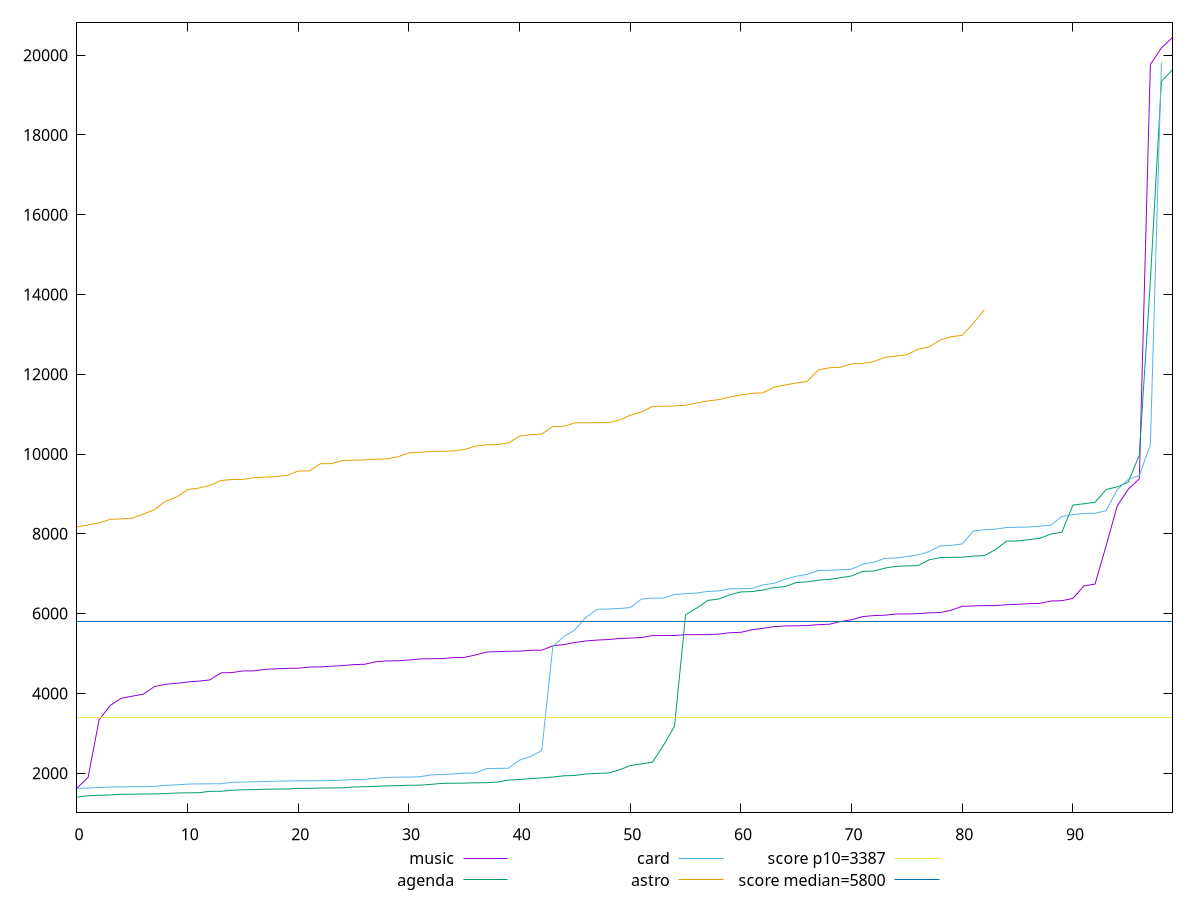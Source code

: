 reset

$music <<EOF
0 1625.5768302680967
1 1892.9199999999996
2 3337.7912988144867
3 3698.8300087513985
4 3877.394020465705
5 3930.363248256455
6 3980.5965975178965
7 4171.5649917468745
8 4228.109166001131
9 4252.306328061081
10 4286.317385421131
11 4307.1172856902385
12 4337.2217688219835
13 4514.319846478154
14 4522.435712627446
15 4562.520662270792
16 4564.782721264599
17 4602.528246716258
18 4616.499596874434
19 4627.81604788636
20 4630.820669987502
21 4658.859332206983
22 4665.166637925965
23 4682.535254278253
24 4695.901804679423
25 4722.2595728380875
26 4730.141150034389
27 4793.23704757685
28 4813.569740557707
29 4818.067889554259
30 4836.160874121264
31 4864.255711124475
32 4870.553707628988
33 4871.543987774138
34 4896.45229582695
35 4902.6573672144195
36 4962.0449575092225
37 5036.471367763348
38 5045.8577748930065
39 5056.434110481479
40 5059.174892103023
41 5080.426861198391
42 5083.125828644262
43 5192.324400210114
44 5225.102760811109
45 5277.08572261306
46 5315.235453310081
47 5336.657238371023
48 5350.0441160137725
49 5376.437717342151
50 5386.307022017586
51 5401.83570285562
52 5448.233974555767
53 5455.142216020777
54 5455.201716416692
55 5471.870230089954
56 5472.403826055945
57 5473.947192586476
58 5487.43235080485
59 5520.277528487865
60 5531.7811202422745
61 5595.1092501626745
62 5632.694873742033
63 5674.462253774999
64 5689.924707954251
65 5694.013864805873
66 5701.3326544820875
67 5724.0543983259995
68 5733.6173229304095
69 5801.224864469408
70 5844.971839647513
71 5926.439158580606
72 5949.970958807422
73 5960.008605412908
74 5989.406166607931
75 5992.204970119961
76 5998.666452840373
77 6018.487281722791
78 6025.657804635045
79 6084.816155203704
80 6182.861862168527
81 6193.044146980043
82 6200.694396108647
83 6202.171568436476
84 6221.4165063636665
85 6234.078965239754
86 6248.553449281098
87 6256.70814774352
88 6315.759439887786
89 6323.8259529978295
90 6382.053803626949
91 6695.76932946593
92 6740.871055898799
93 7697.30347556551
94 8699.36291143423
95 9116.963470201805
96 9381.599672794246
97 19764.785074286363
98 20184.500402827303
99 20444.818773012274
EOF

$agenda <<EOF
0 1398.5955981654665
1 1432.5133069846956
2 1445.8740000000003
3 1452.408
4 1470.579
5 1471.758
6 1477.8359999999998
7 1479.219
8 1489.122
9 1502.0369999999998
10 1506.4620000000002
11 1510.035
12 1544.1501402108538
13 1545.6180000000004
14 1572.276714996719
15 1582.6050000000002
16 1586.3245686874388
17 1597.862
18 1601.144
19 1603.554
20 1618.3605000000002
21 1620.2776114498142
22 1627.846
23 1629.7355000000002
24 1631.844
25 1653.248
26 1660.2869999999998
27 1670.6460000000002
28 1680.8775
29 1688.1119999999999
30 1695.8775
31 1699.395
32 1719.372
33 1744.2668640190127
34 1748.0191445220948
35 1749.9340000000002
36 1758.9696720233917
37 1761.2202812377927
38 1776.8850000000002
39 1827.0495559238427
40 1841.025808546448
41 1863.3924999999997
42 1881.0671711875907
43 1903.07
44 1935.0330695796956
45 1942.385434322356
46 1980.2754782730096
47 1993.6639440654758
48 2004.5992975749966
49 2081.1157162517547
50 2190.36380276413
51 2232.677656695556
52 2274.624671959305
53 2696.9495881282783
54 3180.3575014209728
55 5975.268410503402
56 6138.266504334457
57 6331.470514331
58 6366.566968492361
59 6474.438938449937
60 6544.516410748034
61 6552.736606886138
62 6590.079914091255
63 6653.757635312395
64 6676.393475108229
65 6780.764562819421
66 6796.335641556569
67 6839.883007261398
68 6858.458084630001
69 6902.224659085277
70 6944.326016391692
71 7058.484680236397
72 7066.92297335751
73 7140.8532646116255
74 7185.201887686129
75 7195.137786517371
76 7204.512500265448
77 7348.186734011821
78 7406.022665570839
79 7409.644536429743
80 7414.66981994904
81 7441.280720510541
82 7454.757148093957
83 7604.815402346184
84 7816.272638199749
85 7822.036252745792
86 7854.206864117272
87 7888.270356183351
88 7994.586304466449
89 8040.9033781486
90 8722.186692411688
91 8754.635051374615
92 8791.330393138569
93 9112.186610982517
94 9178.168158030578
95 9293.836231587356
96 9975.660470344057
97 14348.05073603173
98 19339.23420005637
99 19641.093868220618
EOF

$card <<EOF
0 1619.7319999999997
1 1626.4139999999998
2 1640.94
3 1652.7209999999998
4 1657.516
5 1658.3759999999997
6 1659.759
7 1669.6080000000002
8 1692.3909999999996
9 1707.8999999999999
10 1725.7844018658507
11 1730.7710554538712
12 1732.8494999999996
13 1734.7151215400688
14 1772.5469999999998
15 1775.592
16 1781.8379999999997
17 1789.791
18 1799.1315000000004
19 1805.0338758474732
20 1806.8799999999999
21 1808.394
22 1809.92
23 1813.4023862934114
24 1826.9138338577259
25 1837.4710000000002
26 1843.1675
27 1873.364527485274
28 1890.210967851639
29 1901.2139999999995
30 1901.7780000000002
31 1911.218033302629
32 1954.8329199722289
33 1968.4866
34 1979.9432358181002
35 2000.8804999786378
36 2004.7284102291105
37 2112.490294297791
38 2120.348397644424
39 2124.4305696411125
40 2327.531088317871
41 2419.2588201644903
42 2566.967610330579
43 5176.151341260159
44 5425.701723551551
45 5594.760000150178
46 5910.584789503573
47 6107.108345307757
48 6116.831335548035
49 6127.596190909075
50 6150.374310656587
51 6365.82994046525
52 6386.535369595462
53 6388.298772061866
54 6480.304794029809
55 6498.00390293107
56 6517.318684013218
57 6555.863462251966
58 6570.409722268647
59 6621.57099286879
60 6624.141383198454
61 6630.5469436643125
62 6721.728372765828
63 6759.783525475179
64 6861.911399744635
65 6937.679783107134
66 6984.0209481586435
67 7080.389703264807
68 7086.878608691608
69 7099.366884745459
70 7115.099779239154
71 7240.6206110158055
72 7288.353071014242
73 7385.800605957977
74 7393.828683560336
75 7432.586541612658
76 7473.161166887046
77 7553.365252891423
78 7696.173870192662
79 7710.625451584456
80 7748.1015872125045
81 8072.832983928136
82 8105.242002669771
83 8117.346681368239
84 8159.989238263134
85 8166.325525817495
86 8169.78332540147
87 8193.377644603208
88 8216.455413221473
89 8435.87570359568
90 8481.765877805672
91 8511.190028837003
92 8515.475278166892
93 8581.266883680688
94 9109.23088681345
95 9363.1450959155
96 9462.597155544374
97 10236.910237008464
98 19819.25633881931
EOF

$astro <<EOF
0 8176.542550848391
1 8220.598490152417
2 8276.553871521597
3 8365.297991890086
4 8374.433285342486
5 8392.305210664106
6 8499.905558641787
7 8605.203750078168
8 8818.19722185434
9 8921.619253342302
10 9111.1201294434
11 9146.995287007243
12 9214.60223650296
13 9337.53410822883
14 9362.890251203558
15 9365.147785777968
16 9407.671327338157
17 9423.090722504709
18 9436.561988337682
19 9468.62400476564
20 9576.923090209984
21 9577.78877156624
22 9758.604878773298
23 9761.349385236046
24 9840.84751953428
25 9847.752448893043
26 9854.557510905677
27 9870.408785075222
28 9879.900798571725
29 9931.53733390972
30 10031.357268710697
31 10046.481598416998
32 10067.145476248334
33 10068.036362126739
34 10082.652909829274
35 10112.31511145704
36 10199.541993665904
37 10233.742825006695
38 10238.097298758566
39 10280.799505407562
40 10450.427149377942
41 10488.830546347901
42 10501.790388935977
43 10692.618561742582
44 10694.676215428008
45 10783.062147713377
46 10783.193972555484
47 10786.470600367138
48 10789.875678131739
49 10849.355597664691
50 10973.559761541646
51 11055.690240184358
52 11194.215234605168
53 11199.6585110474
54 11205.163915082927
55 11225.311844365573
56 11281.092934331617
57 11331.371024031418
58 11365.793740316589
59 11429.079545510023
60 11483.800270970834
61 11524.014139384251
62 11535.877892495859
63 11675.596938797557
64 11733.872068214327
65 11781.221755044731
66 11824.111769249816
67 12111.443129620253
68 12164.11760126763
69 12176.572673648101
70 12260.092198795064
71 12274.01619387239
72 12318.35764537975
73 12425.50421577013
74 12455.660239442983
75 12491.316553604316
76 12631.526979390725
77 12685.811722864928
78 12860.137046298387
79 12941.604271974775
80 12977.215847236297
81 13280.67571065923
82 13620.416099616217
EOF

set key outside below
set xrange [0:99]
set yrange [1017.6711346685304:20825.74323650921]
set trange [1017.6711346685304:20825.74323650921]
set terminal svg size 640, 560 enhanced background rgb 'white'
set output "reports/report_00027_2021-02-24T12-40-31.850Z/speed-index/comparison/sorted/all_raw.svg"

plot $music title "music" with line, \
     $agenda title "agenda" with line, \
     $card title "card" with line, \
     $astro title "astro" with line, \
     3387 title "score p10=3387", \
     5800 title "score median=5800"

reset
